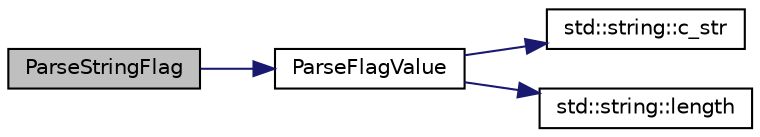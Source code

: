 digraph "ParseStringFlag"
{
 // INTERACTIVE_SVG=YES
 // LATEX_PDF_SIZE
  bgcolor="transparent";
  edge [fontname="Helvetica",fontsize="10",labelfontname="Helvetica",labelfontsize="10"];
  node [fontname="Helvetica",fontsize="10",shape=record];
  rankdir="LR";
  Node1 [label="ParseStringFlag",height=0.2,width=0.4,color="black", fillcolor="grey75", style="filled", fontcolor="black",tooltip=" "];
  Node1 -> Node2 [color="midnightblue",fontsize="10",style="solid",fontname="Helvetica"];
  Node2 [label="ParseFlagValue",height=0.2,width=0.4,color="black",URL="$d0/da7/namespacetesting_1_1internal_a8bfd56af5e4a89bfb76f7e1723e41b03.html#a8bfd56af5e4a89bfb76f7e1723e41b03",tooltip=" "];
  Node2 -> Node3 [color="midnightblue",fontsize="10",style="solid",fontname="Helvetica"];
  Node3 [label="std::string::c_str",height=0.2,width=0.4,color="black",URL="/Users/shi-rongliu/html_book_20190607/cppreference-doxygen-web.tag.xml$cpp/string/basic_string/c_str.html#",tooltip=" "];
  Node2 -> Node4 [color="midnightblue",fontsize="10",style="solid",fontname="Helvetica"];
  Node4 [label="std::string::length",height=0.2,width=0.4,color="black",URL="/Users/shi-rongliu/html_book_20190607/cppreference-doxygen-web.tag.xml$cpp/string/basic_string/size.html#",tooltip=" "];
}
